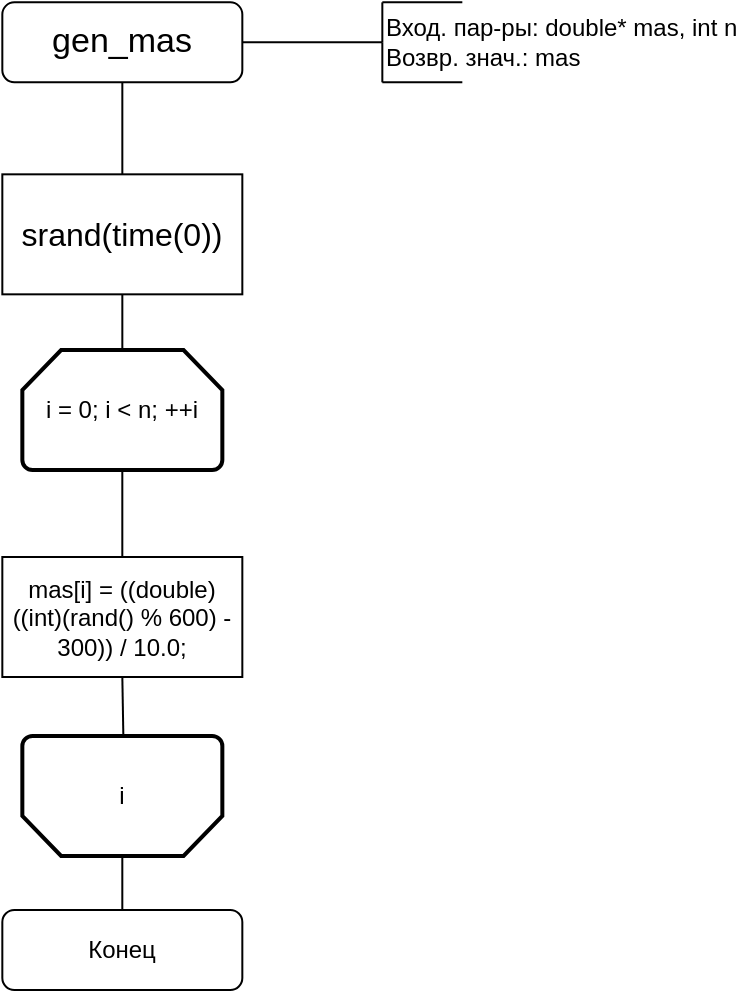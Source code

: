 <mxfile version="21.8.0" type="device">
  <diagram id="C5RBs43oDa-KdzZeNtuy" name="Page-1">
    <mxGraphModel dx="989" dy="523" grid="0" gridSize="10" guides="1" tooltips="1" connect="1" arrows="1" fold="1" page="1" pageScale="1" pageWidth="827" pageHeight="1169" math="0" shadow="0">
      <root>
        <mxCell id="WIyWlLk6GJQsqaUBKTNV-0" />
        <mxCell id="WIyWlLk6GJQsqaUBKTNV-1" parent="WIyWlLk6GJQsqaUBKTNV-0" />
        <mxCell id="XnhOhsrcbPEc2k6Vqo-I-55" value="&lt;font style=&quot;font-size: 17px;&quot;&gt;gen_mas&lt;/font&gt;" style="rounded=1;whiteSpace=wrap;html=1;fontSize=14;glass=0;strokeWidth=1;shadow=0;" vertex="1" parent="WIyWlLk6GJQsqaUBKTNV-1">
          <mxGeometry x="359.167" y="342.167" width="120" height="40" as="geometry" />
        </mxCell>
        <mxCell id="XnhOhsrcbPEc2k6Vqo-I-56" value="Конец" style="rounded=1;whiteSpace=wrap;html=1;fontSize=12;glass=0;strokeWidth=1;shadow=0;" vertex="1" parent="WIyWlLk6GJQsqaUBKTNV-1">
          <mxGeometry x="359.167" y="795.997" width="120" height="40" as="geometry" />
        </mxCell>
        <mxCell id="XnhOhsrcbPEc2k6Vqo-I-57" value="Вход. пар-ры: double* mas, int n&lt;br&gt;Возвр. знач.: mas" style="text;html=1;strokeColor=none;fillColor=none;align=left;verticalAlign=middle;whiteSpace=wrap;rounded=0;" vertex="1" parent="WIyWlLk6GJQsqaUBKTNV-1">
          <mxGeometry x="549.167" y="347.17" width="180.5" height="30" as="geometry" />
        </mxCell>
        <mxCell id="XnhOhsrcbPEc2k6Vqo-I-58" value="" style="endArrow=none;html=1;rounded=0;entryX=1;entryY=0.5;entryDx=0;entryDy=0;exitX=0;exitY=0.5;exitDx=0;exitDy=0;" edge="1" parent="WIyWlLk6GJQsqaUBKTNV-1" source="XnhOhsrcbPEc2k6Vqo-I-57" target="XnhOhsrcbPEc2k6Vqo-I-55">
          <mxGeometry width="50" height="50" relative="1" as="geometry">
            <mxPoint x="459.167" y="432.167" as="sourcePoint" />
            <mxPoint x="509.167" y="382.167" as="targetPoint" />
          </mxGeometry>
        </mxCell>
        <mxCell id="XnhOhsrcbPEc2k6Vqo-I-59" value="" style="endArrow=none;html=1;rounded=0;" edge="1" parent="WIyWlLk6GJQsqaUBKTNV-1">
          <mxGeometry width="50" height="50" relative="1" as="geometry">
            <mxPoint x="549.167" y="342.167" as="sourcePoint" />
            <mxPoint x="549.167" y="362.167" as="targetPoint" />
          </mxGeometry>
        </mxCell>
        <mxCell id="XnhOhsrcbPEc2k6Vqo-I-60" value="" style="endArrow=none;html=1;rounded=0;" edge="1" parent="WIyWlLk6GJQsqaUBKTNV-1">
          <mxGeometry width="50" height="50" relative="1" as="geometry">
            <mxPoint x="549.167" y="382.167" as="sourcePoint" />
            <mxPoint x="549.167" y="362.167" as="targetPoint" />
          </mxGeometry>
        </mxCell>
        <mxCell id="XnhOhsrcbPEc2k6Vqo-I-61" value="" style="endArrow=none;html=1;rounded=0;" edge="1" parent="WIyWlLk6GJQsqaUBKTNV-1">
          <mxGeometry width="50" height="50" relative="1" as="geometry">
            <mxPoint x="549.167" y="382.167" as="sourcePoint" />
            <mxPoint x="589.167" y="382.167" as="targetPoint" />
          </mxGeometry>
        </mxCell>
        <mxCell id="XnhOhsrcbPEc2k6Vqo-I-62" value="" style="endArrow=none;html=1;rounded=0;" edge="1" parent="WIyWlLk6GJQsqaUBKTNV-1">
          <mxGeometry width="50" height="50" relative="1" as="geometry">
            <mxPoint x="549.167" y="342.167" as="sourcePoint" />
            <mxPoint x="589.167" y="342.167" as="targetPoint" />
          </mxGeometry>
        </mxCell>
        <mxCell id="XnhOhsrcbPEc2k6Vqo-I-63" value="" style="endArrow=none;html=1;rounded=0;exitX=0.5;exitY=1;exitDx=0;exitDy=0;entryX=0.5;entryY=0;entryDx=0;entryDy=0;" edge="1" parent="WIyWlLk6GJQsqaUBKTNV-1" source="XnhOhsrcbPEc2k6Vqo-I-55">
          <mxGeometry width="50" height="50" relative="1" as="geometry">
            <mxPoint x="587.167" y="657.167" as="sourcePoint" />
            <mxPoint x="419.167" y="432.167" as="targetPoint" />
          </mxGeometry>
        </mxCell>
        <mxCell id="XnhOhsrcbPEc2k6Vqo-I-64" value="&lt;font style=&quot;font-size: 16px;&quot;&gt;srand(time(0))&lt;/font&gt;" style="rounded=0;whiteSpace=wrap;html=1;" vertex="1" parent="WIyWlLk6GJQsqaUBKTNV-1">
          <mxGeometry x="359.167" y="428.167" width="120" height="60" as="geometry" />
        </mxCell>
        <mxCell id="XnhOhsrcbPEc2k6Vqo-I-66" value="" style="endArrow=none;html=1;rounded=0;exitX=0.5;exitY=0;exitDx=0;exitDy=0;entryX=0.5;entryY=1;entryDx=0;entryDy=0;" edge="1" parent="WIyWlLk6GJQsqaUBKTNV-1" target="XnhOhsrcbPEc2k6Vqo-I-64">
          <mxGeometry width="50" height="50" relative="1" as="geometry">
            <mxPoint x="419.167" y="515.5" as="sourcePoint" />
            <mxPoint x="664.667" y="464.5" as="targetPoint" />
          </mxGeometry>
        </mxCell>
        <mxCell id="XnhOhsrcbPEc2k6Vqo-I-67" value="mas[i] = ((double)((int)(rand() % 600) - 300)) / 10.0;" style="rounded=0;whiteSpace=wrap;html=1;" vertex="1" parent="WIyWlLk6GJQsqaUBKTNV-1">
          <mxGeometry x="359.167" y="619.5" width="120" height="60" as="geometry" />
        </mxCell>
        <mxCell id="XnhOhsrcbPEc2k6Vqo-I-68" value="" style="endArrow=none;html=1;rounded=0;exitX=0.5;exitY=1;exitDx=0;exitDy=0;entryX=0.5;entryY=0;entryDx=0;entryDy=0;exitPerimeter=0;" edge="1" parent="WIyWlLk6GJQsqaUBKTNV-1" source="XnhOhsrcbPEc2k6Vqo-I-82" target="XnhOhsrcbPEc2k6Vqo-I-67">
          <mxGeometry width="50" height="50" relative="1" as="geometry">
            <mxPoint x="419.167" y="595.5" as="sourcePoint" />
            <mxPoint x="664.667" y="626.5" as="targetPoint" />
          </mxGeometry>
        </mxCell>
        <mxCell id="XnhOhsrcbPEc2k6Vqo-I-69" value="" style="endArrow=none;html=1;rounded=0;exitX=0.5;exitY=1;exitDx=0;exitDy=0;" edge="1" parent="WIyWlLk6GJQsqaUBKTNV-1" source="XnhOhsrcbPEc2k6Vqo-I-67">
          <mxGeometry width="50" height="50" relative="1" as="geometry">
            <mxPoint x="614.667" y="676.5" as="sourcePoint" />
            <mxPoint x="419.667" y="708.5" as="targetPoint" />
          </mxGeometry>
        </mxCell>
        <mxCell id="XnhOhsrcbPEc2k6Vqo-I-82" value="i = 0; i &amp;lt; n; ++i" style="strokeWidth=2;html=1;shape=mxgraph.flowchart.loop_limit;whiteSpace=wrap;" vertex="1" parent="WIyWlLk6GJQsqaUBKTNV-1">
          <mxGeometry x="369.17" y="516" width="100" height="60" as="geometry" />
        </mxCell>
        <mxCell id="XnhOhsrcbPEc2k6Vqo-I-83" value="i" style="strokeWidth=2;html=1;shape=mxgraph.flowchart.loop_limit;whiteSpace=wrap;flipH=1;flipV=1;" vertex="1" parent="WIyWlLk6GJQsqaUBKTNV-1">
          <mxGeometry x="369.17" y="709" width="100" height="60" as="geometry" />
        </mxCell>
        <mxCell id="XnhOhsrcbPEc2k6Vqo-I-84" value="" style="endArrow=none;html=1;rounded=0;exitX=0.5;exitY=0;exitDx=0;exitDy=0;exitPerimeter=0;entryX=0.5;entryY=0;entryDx=0;entryDy=0;" edge="1" parent="WIyWlLk6GJQsqaUBKTNV-1" source="XnhOhsrcbPEc2k6Vqo-I-83" target="XnhOhsrcbPEc2k6Vqo-I-56">
          <mxGeometry width="50" height="50" relative="1" as="geometry">
            <mxPoint x="332" y="687" as="sourcePoint" />
            <mxPoint x="382" y="637" as="targetPoint" />
          </mxGeometry>
        </mxCell>
      </root>
    </mxGraphModel>
  </diagram>
</mxfile>
